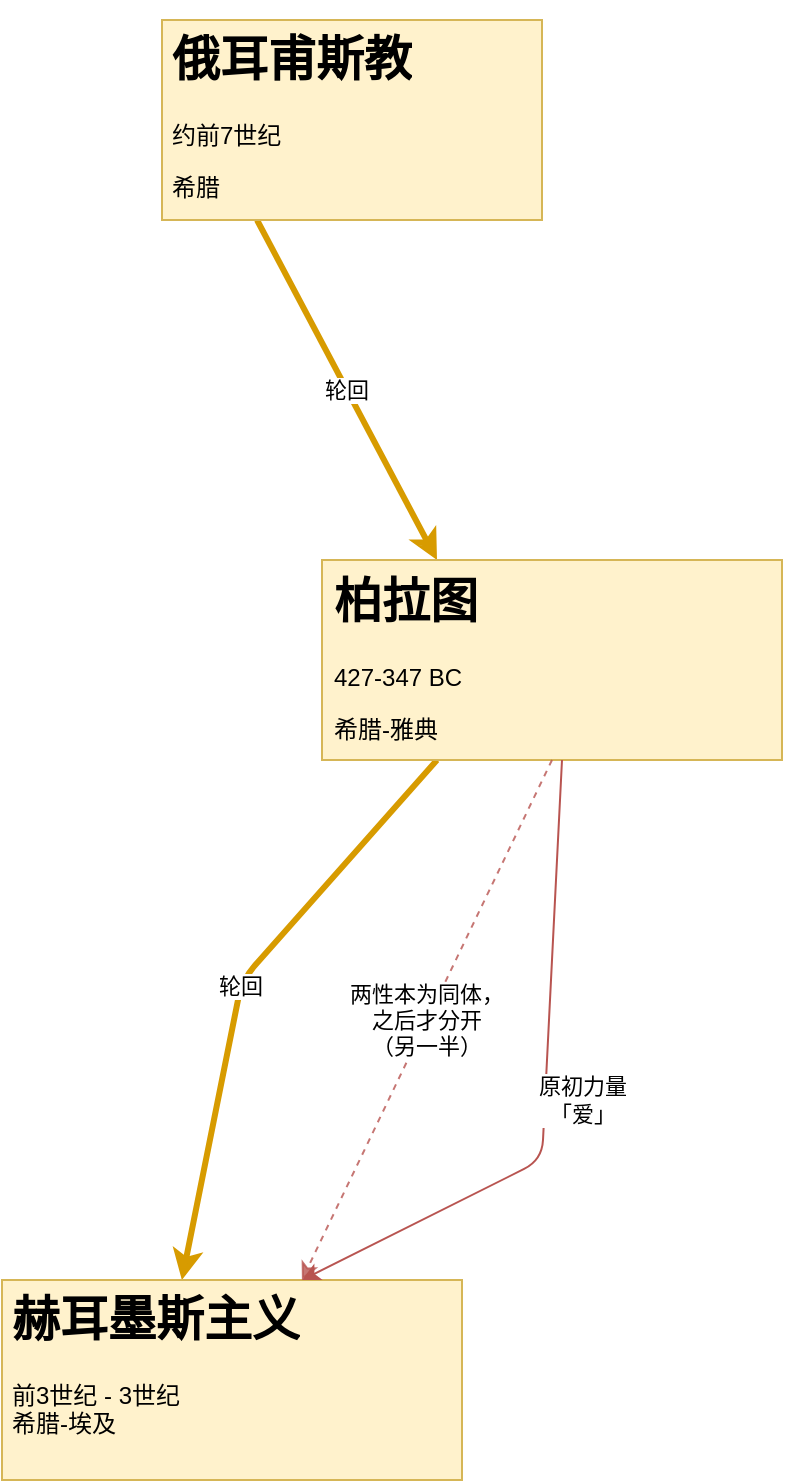 <mxfile version="13.6.2" type="github">
  <diagram id="PGQh33GmGEEabXiE0Ceb" name="Page-1">
    <mxGraphModel dx="562" dy="1403" grid="1" gridSize="10" guides="1" tooltips="1" connect="1" arrows="1" fold="1" page="1" pageScale="1" pageWidth="827" pageHeight="1169" math="0" shadow="0">
      <root>
        <mxCell id="0" />
        <mxCell id="1" parent="0" />
        <mxCell id="EsB_VxGgM87q5KJYcQod-5" value="轮回" style="endArrow=classic;html=1;entryX=0.25;entryY=0;entryDx=0;entryDy=0;exitX=0.25;exitY=1;exitDx=0;exitDy=0;fillColor=#ffe6cc;strokeColor=#d79b00;strokeWidth=3;" edge="1" parent="1" source="EsB_VxGgM87q5KJYcQod-17" target="EsB_VxGgM87q5KJYcQod-15">
          <mxGeometry width="50" height="50" relative="1" as="geometry">
            <mxPoint x="200" y="130" as="sourcePoint" />
            <mxPoint x="240" y="260" as="targetPoint" />
            <Array as="points" />
          </mxGeometry>
        </mxCell>
        <mxCell id="EsB_VxGgM87q5KJYcQod-7" value="轮回" style="endArrow=classic;html=1;entryX=0.391;entryY=0;entryDx=0;entryDy=0;exitX=0.25;exitY=1;exitDx=0;exitDy=0;entryPerimeter=0;fillColor=#ffe6cc;strokeColor=#d79b00;strokeWidth=3;" edge="1" parent="1" source="EsB_VxGgM87q5KJYcQod-15" target="EsB_VxGgM87q5KJYcQod-18">
          <mxGeometry width="50" height="50" relative="1" as="geometry">
            <mxPoint x="120" y="610" as="sourcePoint" />
            <mxPoint x="165" y="520" as="targetPoint" />
            <Array as="points">
              <mxPoint x="170" y="500" />
            </Array>
          </mxGeometry>
        </mxCell>
        <mxCell id="EsB_VxGgM87q5KJYcQod-15" value="&lt;h1&gt;柏拉图&lt;/h1&gt;&lt;p&gt;427-347 BC&lt;/p&gt;&lt;p&gt;希腊-雅典&lt;/p&gt;" style="text;html=1;fillColor=#fff2cc;spacing=6;spacingTop=-20;whiteSpace=wrap;overflow=hidden;rounded=0;glass=0;strokeColor=#d6b656;" vertex="1" parent="1">
          <mxGeometry x="210" y="290" width="230" height="100" as="geometry" />
        </mxCell>
        <mxCell id="EsB_VxGgM87q5KJYcQod-17" value="&lt;h1&gt;俄耳甫斯教&lt;/h1&gt;&lt;p&gt;约前7世纪&lt;/p&gt;&lt;p&gt;希腊&lt;/p&gt;" style="text;html=1;strokeColor=#d6b656;fillColor=#fff2cc;spacing=5;spacingTop=-20;whiteSpace=wrap;overflow=hidden;rounded=0;glass=0;" vertex="1" parent="1">
          <mxGeometry x="130" y="20" width="190" height="100" as="geometry" />
        </mxCell>
        <mxCell id="EsB_VxGgM87q5KJYcQod-18" value="&lt;h1&gt;赫耳墨斯主义&lt;/h1&gt;&lt;div&gt;前3世纪 - 3世纪&lt;/div&gt;&lt;div&gt;希腊-埃及&lt;br&gt;&lt;/div&gt;" style="text;html=1;strokeColor=#d6b656;fillColor=#fff2cc;spacing=5;spacingTop=-20;whiteSpace=wrap;overflow=hidden;rounded=0;glass=0;" vertex="1" parent="1">
          <mxGeometry x="50" y="650" width="230" height="100" as="geometry" />
        </mxCell>
        <mxCell id="EsB_VxGgM87q5KJYcQod-21" value="两性本为同体，&lt;br&gt;之后才分开&lt;br&gt;（另一半）" style="endArrow=classic;html=1;exitX=0.5;exitY=1;exitDx=0;exitDy=0;entryX=0.652;entryY=0;entryDx=0;entryDy=0;entryPerimeter=0;dashed=1;fillColor=#f8cecc;strokeColor=#b85450;jumpSize=14;opacity=80;" edge="1" parent="1" source="EsB_VxGgM87q5KJYcQod-15" target="EsB_VxGgM87q5KJYcQod-18">
          <mxGeometry width="50" height="50" relative="1" as="geometry">
            <mxPoint x="260" y="390" as="sourcePoint" />
            <mxPoint x="170" y="610" as="targetPoint" />
            <Array as="points" />
          </mxGeometry>
        </mxCell>
        <mxCell id="EsB_VxGgM87q5KJYcQod-22" value="原初力量&lt;br&gt;「爱」" style="endArrow=classic;html=1;fillColor=#f8cecc;strokeColor=#b85450;" edge="1" parent="1">
          <mxGeometry x="0.012" y="18" width="50" height="50" relative="1" as="geometry">
            <mxPoint x="330" y="390" as="sourcePoint" />
            <mxPoint x="200" y="650" as="targetPoint" />
            <Array as="points">
              <mxPoint x="320" y="590" />
            </Array>
            <mxPoint as="offset" />
          </mxGeometry>
        </mxCell>
      </root>
    </mxGraphModel>
  </diagram>
</mxfile>
